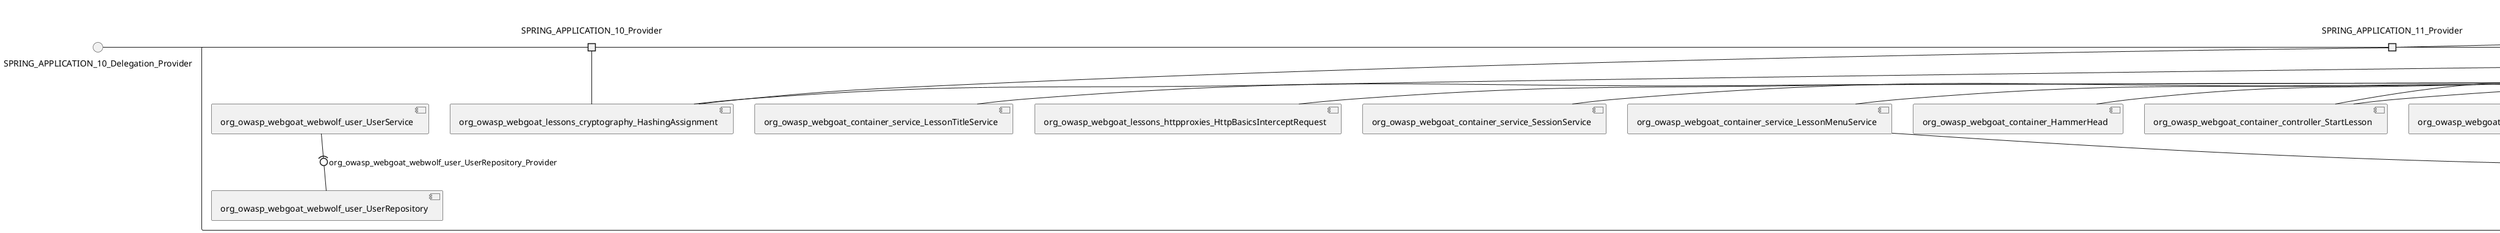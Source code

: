@startuml
skinparam fixCircleLabelOverlapping true
skinparam componentStyle uml2
() SPRING_APPLICATION_10_Delegation_Provider
() SPRING_APPLICATION_11_Delegation_Provider
() SPRING_APPLICATION_12_Delegation_Provider
() SPRING_APPLICATION_13_Delegation_Provider
() SPRING_APPLICATION_14_Delegation_Provider
() SPRING_APPLICATION_15_Delegation_Provider
() SPRING_APPLICATION_16_Delegation_Provider
() SPRING_APPLICATION_2_Delegation_Provider
() SPRING_APPLICATION_3_Delegation_Provider
() SPRING_APPLICATION_4_Delegation_Provider
() SPRING_APPLICATION_5_Delegation_Provider
() SPRING_APPLICATION_6_Delegation_Provider
() SPRING_APPLICATION_7_Delegation_Provider
() SPRING_APPLICATION_8_Delegation_Provider
() SPRING_APPLICATION_9_Delegation_Provider
() SPRING_APPLICATION_BypassRestrictions_FieldRestrictions_POST_Delegation_Provider
() SPRING_APPLICATION_BypassRestrictions_frontendValidation_POST_Delegation_Provider
() SPRING_APPLICATION_ChromeDevTools_dummy_POST_Delegation_Provider
() SPRING_APPLICATION_ChromeDevTools_network_POST_Delegation_Provider
() SPRING_APPLICATION_CrossSiteScriptingStored_stored_xss_POST_Delegation_Provider
() SPRING_APPLICATION_CrossSiteScriptingStored_stored_xss_follow_up_POST_Delegation_Provider
() SPRING_APPLICATION_CrossSiteScripting_attack1_POST_Delegation_Provider
() SPRING_APPLICATION_CrossSiteScripting_attack3_POST_Delegation_Provider
() SPRING_APPLICATION_CrossSiteScripting_attack4_POST_Delegation_Provider
() SPRING_APPLICATION_CrossSiteScripting_attack5a_GET_Delegation_Provider
() SPRING_APPLICATION_CrossSiteScripting_attack6a_POST_Delegation_Provider
() SPRING_APPLICATION_CrossSiteScripting_dom_follow_up_POST_Delegation_Provider
() SPRING_APPLICATION_CrossSiteScripting_phone_home_xss_POST_Delegation_Provider
() SPRING_APPLICATION_CrossSiteScripting_quiz_GET_POST_Delegation_Provider
() SPRING_APPLICATION_Delegation_Provider
() SPRING_APPLICATION_GET_10_Delegation_Provider
() SPRING_APPLICATION_GET_11_Delegation_Provider
() SPRING_APPLICATION_GET_2_Delegation_Provider
() SPRING_APPLICATION_GET_3_Delegation_Provider
() SPRING_APPLICATION_GET_4_Delegation_Provider
() SPRING_APPLICATION_GET_5_Delegation_Provider
() SPRING_APPLICATION_GET_6_Delegation_Provider
() SPRING_APPLICATION_GET_7_Delegation_Provider
() SPRING_APPLICATION_GET_8_Delegation_Provider
() SPRING_APPLICATION_GET_9_Delegation_Provider
() SPRING_APPLICATION_GET_Delegation_Provider
() SPRING_APPLICATION_HtmlTampering_task_POST_Delegation_Provider
() SPRING_APPLICATION_HttpBasics_attack1_POST_Delegation_Provider
() SPRING_APPLICATION_HttpBasics_attack2_POST_Delegation_Provider
() SPRING_APPLICATION_IDOR_diff_attributes_POST_Delegation_Provider
() SPRING_APPLICATION_IDOR_login_POST_Delegation_Provider
() SPRING_APPLICATION_IDOR_profile_alt_path_POST_Delegation_Provider
() SPRING_APPLICATION_InsecureDeserialization_task_POST_Delegation_Provider
() SPRING_APPLICATION_InsecureLogin_Delegation_Provider
() SPRING_APPLICATION_JWT_decode_POST_Delegation_Provider
() SPRING_APPLICATION_JWT_jku_Delegation_Provider
() SPRING_APPLICATION_JWT_kid_Delegation_Provider
() SPRING_APPLICATION_JWT_quiz_GET_POST_Delegation_Provider
() SPRING_APPLICATION_JWT_refresh_Delegation_Provider
() SPRING_APPLICATION_JWT_secret_POST_Delegation_Provider
() SPRING_APPLICATION_JWT_votings_Delegation_Provider
() SPRING_APPLICATION_LogSpoofing_log_bleeding_POST_Delegation_Provider
() SPRING_APPLICATION_LogSpoofing_log_spoofing_POST_Delegation_Provider
() SPRING_APPLICATION_POST_10_Delegation_Provider
() SPRING_APPLICATION_POST_11_Delegation_Provider
() SPRING_APPLICATION_POST_12_Delegation_Provider
() SPRING_APPLICATION_POST_13_Delegation_Provider
() SPRING_APPLICATION_POST_14_Delegation_Provider
() SPRING_APPLICATION_POST_15_Delegation_Provider
() SPRING_APPLICATION_POST_16_Delegation_Provider
() SPRING_APPLICATION_POST_17_Delegation_Provider
() SPRING_APPLICATION_POST_18_Delegation_Provider
() SPRING_APPLICATION_POST_2_Delegation_Provider
() SPRING_APPLICATION_POST_3_Delegation_Provider
() SPRING_APPLICATION_POST_4_Delegation_Provider
() SPRING_APPLICATION_POST_5_Delegation_Provider
() SPRING_APPLICATION_POST_6_Delegation_Provider
() SPRING_APPLICATION_POST_7_Delegation_Provider
() SPRING_APPLICATION_POST_8_Delegation_Provider
() SPRING_APPLICATION_POST_9_Delegation_Provider
() SPRING_APPLICATION_POST_Delegation_Provider
() SPRING_APPLICATION_PUT_Delegation_Provider
() SPRING_APPLICATION_PasswordReset_ForgotPassword_create_password_reset_link_POST_Delegation_Provider
() SPRING_APPLICATION_PasswordReset_SecurityQuestions_POST_Delegation_Provider
() SPRING_APPLICATION_PasswordReset_reset_Delegation_Provider
() SPRING_APPLICATION_PasswordReset_simple_mail_reset_POST_Delegation_Provider
() SPRING_APPLICATION_PathTraversal_profile_picture_GET_Delegation_Provider
() SPRING_APPLICATION_PathTraversal_profile_picture_fix_GET_Delegation_Provider
() SPRING_APPLICATION_PathTraversal_profile_upload_POST_Delegation_Provider
() SPRING_APPLICATION_PathTraversal_profile_upload_fix_POST_Delegation_Provider
() SPRING_APPLICATION_PathTraversal_profile_upload_remove_user_input_POST_Delegation_Provider
() SPRING_APPLICATION_PathTraversal_random_POST_Delegation_Provider
() SPRING_APPLICATION_PathTraversal_random_picture_GET_Delegation_Provider
() SPRING_APPLICATION_PathTraversal_zip_slip_Delegation_Provider
() SPRING_APPLICATION_SSRF_task1_POST_Delegation_Provider
() SPRING_APPLICATION_SSRF_task2_POST_Delegation_Provider
() SPRING_APPLICATION_SecurePasswords_assignment_POST_Delegation_Provider
() SPRING_APPLICATION_SqlInjectionAdvanced_attack6a_POST_Delegation_Provider
() SPRING_APPLICATION_SqlInjectionAdvanced_attack6b_POST_Delegation_Provider
() SPRING_APPLICATION_SqlInjectionAdvanced_challenge_Login_POST_Delegation_Provider
() SPRING_APPLICATION_SqlInjectionAdvanced_challenge_PUT_Delegation_Provider
() SPRING_APPLICATION_SqlInjectionAdvanced_quiz_GET_POST_Delegation_Provider
() SPRING_APPLICATION_SqlInjectionMitigations_attack10a_POST_Delegation_Provider
() SPRING_APPLICATION_SqlInjectionMitigations_attack10b_POST_Delegation_Provider
() SPRING_APPLICATION_SqlInjectionMitigations_attack12a_POST_Delegation_Provider
() SPRING_APPLICATION_SqlInjectionMitigations_servers_GET_Delegation_Provider
() SPRING_APPLICATION_SqlInjection_assignment5a_POST_Delegation_Provider
() SPRING_APPLICATION_SqlInjection_assignment5b_POST_Delegation_Provider
() SPRING_APPLICATION_SqlInjection_attack10_POST_Delegation_Provider
() SPRING_APPLICATION_SqlInjection_attack2_POST_Delegation_Provider
() SPRING_APPLICATION_SqlInjection_attack3_POST_Delegation_Provider
() SPRING_APPLICATION_SqlInjection_attack4_POST_Delegation_Provider
() SPRING_APPLICATION_SqlInjection_attack5_POST_Delegation_Provider
() SPRING_APPLICATION_SqlInjection_attack8_POST_Delegation_Provider
() SPRING_APPLICATION_SqlInjection_attack9_POST_Delegation_Provider
() SPRING_APPLICATION_SqlOnlyInputValidationOnKeywords_attack_POST_Delegation_Provider
() SPRING_APPLICATION_SqlOnlyInputValidation_attack_POST_Delegation_Provider
() SPRING_APPLICATION_VulnerableComponents_attack1_POST_Delegation_Provider
() SPRING_APPLICATION_WebWolf_GET_Delegation_Provider
() SPRING_APPLICATION_WebWolf_landing_Delegation_Provider
() SPRING_APPLICATION_WebWolf_mail_Delegation_Provider
() SPRING_APPLICATION_challenge_1_POST_Delegation_Provider
() SPRING_APPLICATION_challenge_5_POST_Delegation_Provider
() SPRING_APPLICATION_challenge_7_Delegation_Provider
() SPRING_APPLICATION_challenge_8_Delegation_Provider
() SPRING_APPLICATION_challenge_logo_Delegation_Provider
() SPRING_APPLICATION_cia_quiz_GET_POST_Delegation_Provider
() SPRING_APPLICATION_clientSideFiltering_attack1_POST_Delegation_Provider
() SPRING_APPLICATION_clientSideFiltering_challenge_store_coupons_GET_Delegation_Provider
() SPRING_APPLICATION_clientSideFiltering_getItForFree_POST_Delegation_Provider
() SPRING_APPLICATION_clientSideFiltering_salaries_GET_Delegation_Provider
() SPRING_APPLICATION_crypto_encoding_basic_auth_POST_Delegation_Provider
() SPRING_APPLICATION_crypto_encoding_xor_POST_Delegation_Provider
() SPRING_APPLICATION_crypto_hashing_POST_Delegation_Provider
() SPRING_APPLICATION_crypto_secure_defaults_POST_Delegation_Provider
() SPRING_APPLICATION_crypto_signing_verify_POST_Delegation_Provider
() SPRING_APPLICATION_csrf_feedback_message_POST_Delegation_Provider
() SPRING_APPLICATION_csrf_review_POST_Delegation_Provider
() SPRING_APPLICATION_files_GET_Delegation_Provider
() SPRING_APPLICATION_fileupload_POST_Delegation_Provider
() SPRING_APPLICATION_jwt_Delegation_Provider
() SPRING_APPLICATION_landing_Delegation_Provider
() SPRING_APPLICATION_lesson_template_Delegation_Provider
() SPRING_APPLICATION_login_oauth_mvc_GET_Delegation_Provider
() SPRING_APPLICATION_mail_DELETE_GET_POST_Delegation_Provider
() SPRING_APPLICATION_register_mvc_POST_Delegation_Provider
() SPRING_APPLICATION_registration_GET_Delegation_Provider
() SPRING_APPLICATION_requests_GET_Delegation_Provider
() SPRING_APPLICATION_scoreboard_data_GET_Delegation_Provider
() SPRING_APPLICATION_server_directory_GET_Delegation_Provider
() SPRING_APPLICATION_service_debug_labels_mvc_Delegation_Provider
() SPRING_APPLICATION_service_lessonoverview_mvc_Delegation_Provider
() SPRING_APPLICATION_xxe_comments_GET_Delegation_Provider
rectangle System {
[org_owasp_webgoat_container_HammerHead] [[webgoat-webgoat.repository#_wEoYchGXEe-8WOLPsWEncA]]
[org_owasp_webgoat_container_WebWolfRedirect] [[webgoat-webgoat.repository#_wEoYchGXEe-8WOLPsWEncA]]
[org_owasp_webgoat_container_controller_StartLesson] [[webgoat-webgoat.repository#_wEoYchGXEe-8WOLPsWEncA]]
[org_owasp_webgoat_container_controller_Welcome] [[webgoat-webgoat.repository#_wEoYchGXEe-8WOLPsWEncA]]
[org_owasp_webgoat_container_i18n_PluginMessages_Provider] [[webgoat-webgoat.repository#_wEoYchGXEe-8WOLPsWEncA]]
[org_owasp_webgoat_container_service_EnvironmentService] [[webgoat-webgoat.repository#_wEoYchGXEe-8WOLPsWEncA]]
[org_owasp_webgoat_container_service_HintService] [[webgoat-webgoat.repository#_wEoYchGXEe-8WOLPsWEncA]]
[org_owasp_webgoat_container_service_LabelDebugService] [[webgoat-webgoat.repository#_wEoYchGXEe-8WOLPsWEncA]]
[org_owasp_webgoat_container_service_LabelService] [[webgoat-webgoat.repository#_wEoYchGXEe-8WOLPsWEncA]]
[org_owasp_webgoat_container_service_LessonInfoService] [[webgoat-webgoat.repository#_wEoYchGXEe-8WOLPsWEncA]]
[org_owasp_webgoat_container_service_LessonMenuService] [[webgoat-webgoat.repository#_wEoYchGXEe-8WOLPsWEncA]]
[org_owasp_webgoat_container_service_LessonProgressService] [[webgoat-webgoat.repository#_wEoYchGXEe-8WOLPsWEncA]]
[org_owasp_webgoat_container_service_LessonTitleService] [[webgoat-webgoat.repository#_wEoYchGXEe-8WOLPsWEncA]]
[org_owasp_webgoat_container_service_ReportCardService] [[webgoat-webgoat.repository#_wEoYchGXEe-8WOLPsWEncA]]
[org_owasp_webgoat_container_service_RestartLessonService] [[webgoat-webgoat.repository#_wEoYchGXEe-8WOLPsWEncA]]
[org_owasp_webgoat_container_service_SessionService] [[webgoat-webgoat.repository#_wEoYchGXEe-8WOLPsWEncA]]
[org_owasp_webgoat_container_session_UserSessionData_Provider] [[webgoat-webgoat.repository#_wEoYchGXEe-8WOLPsWEncA]]
[org_owasp_webgoat_container_session_WebSession_Provider] [[webgoat-webgoat.repository#_wEoYchGXEe-8WOLPsWEncA]]
[org_owasp_webgoat_container_users_RegistrationController] [[webgoat-webgoat.repository#_wEoYchGXEe-8WOLPsWEncA]]
[org_owasp_webgoat_container_users_Scoreboard] [[webgoat-webgoat.repository#_wEoYchGXEe-8WOLPsWEncA]]
[org_owasp_webgoat_container_users_UserRepository] [[webgoat-webgoat.repository#_wEoYchGXEe-8WOLPsWEncA]]
[org_owasp_webgoat_container_users_UserService] [[webgoat-webgoat.repository#_wEoYchGXEe-8WOLPsWEncA]]
[org_owasp_webgoat_container_users_UserTrackerRepository] [[webgoat-webgoat.repository#_wEoYchGXEe-8WOLPsWEncA]]
[org_owasp_webgoat_lessons_authbypass_VerifyAccount] [[webgoat-webgoat.repository#_wEoYchGXEe-8WOLPsWEncA]]
[org_owasp_webgoat_lessons_bypassrestrictions_BypassRestrictionsFieldRestrictions] [[webgoat-webgoat.repository#_wEoYchGXEe-8WOLPsWEncA]]
[org_owasp_webgoat_lessons_bypassrestrictions_BypassRestrictionsFrontendValidation] [[webgoat-webgoat.repository#_wEoYchGXEe-8WOLPsWEncA]]
[org_owasp_webgoat_lessons_challenges_FlagController] [[webgoat-webgoat.repository#_wEoYchGXEe-8WOLPsWEncA]]
[org_owasp_webgoat_lessons_challenges_challenge1_Assignment1] [[webgoat-webgoat.repository#_wEoYchGXEe-8WOLPsWEncA]]
[org_owasp_webgoat_lessons_challenges_challenge1_ImageServlet] [[webgoat-webgoat.repository#_wEoYchGXEe-8WOLPsWEncA]]
[org_owasp_webgoat_lessons_challenges_challenge5_Assignment5] [[webgoat-webgoat.repository#_wEoYchGXEe-8WOLPsWEncA]]
[org_owasp_webgoat_lessons_challenges_challenge7_Assignment7] [[webgoat-webgoat.repository#_wEoYchGXEe-8WOLPsWEncA]]
[org_owasp_webgoat_lessons_challenges_challenge8_Assignment8] [[webgoat-webgoat.repository#_wEoYchGXEe-8WOLPsWEncA]]
[org_owasp_webgoat_lessons_chromedevtools_NetworkDummy] [[webgoat-webgoat.repository#_wEoYchGXEe-8WOLPsWEncA]]
[org_owasp_webgoat_lessons_chromedevtools_NetworkLesson] [[webgoat-webgoat.repository#_wEoYchGXEe-8WOLPsWEncA]]
[org_owasp_webgoat_lessons_cia_CIAQuiz] [[webgoat-webgoat.repository#_wEoYchGXEe-8WOLPsWEncA]]
[org_owasp_webgoat_lessons_clientsidefiltering_ClientSideFilteringAssignment] [[webgoat-webgoat.repository#_wEoYchGXEe-8WOLPsWEncA]]
[org_owasp_webgoat_lessons_clientsidefiltering_ClientSideFilteringFreeAssignment] [[webgoat-webgoat.repository#_wEoYchGXEe-8WOLPsWEncA]]
[org_owasp_webgoat_lessons_clientsidefiltering_Salaries] [[webgoat-webgoat.repository#_wEoYchGXEe-8WOLPsWEncA]]
[org_owasp_webgoat_lessons_clientsidefiltering_ShopEndpoint] [[webgoat-webgoat.repository#_wEoYchGXEe-8WOLPsWEncA]]
[org_owasp_webgoat_lessons_cryptography_EncodingAssignment] [[webgoat-webgoat.repository#_wEoYchGXEe-8WOLPsWEncA]]
[org_owasp_webgoat_lessons_cryptography_HashingAssignment] [[webgoat-webgoat.repository#_wEoYchGXEe-8WOLPsWEncA]]
[org_owasp_webgoat_lessons_cryptography_SecureDefaultsAssignment] [[webgoat-webgoat.repository#_wEoYchGXEe-8WOLPsWEncA]]
[org_owasp_webgoat_lessons_cryptography_SigningAssignment] [[webgoat-webgoat.repository#_wEoYchGXEe-8WOLPsWEncA]]
[org_owasp_webgoat_lessons_cryptography_XOREncodingAssignment] [[webgoat-webgoat.repository#_wEoYchGXEe-8WOLPsWEncA]]
[org_owasp_webgoat_lessons_csrf_CSRFConfirmFlag1] [[webgoat-webgoat.repository#_wEoYchGXEe-8WOLPsWEncA]]
[org_owasp_webgoat_lessons_csrf_CSRFFeedback] [[webgoat-webgoat.repository#_wEoYchGXEe-8WOLPsWEncA]]
[org_owasp_webgoat_lessons_csrf_CSRFGetFlag] [[webgoat-webgoat.repository#_wEoYchGXEe-8WOLPsWEncA]]
[org_owasp_webgoat_lessons_csrf_CSRFLogin] [[webgoat-webgoat.repository#_wEoYchGXEe-8WOLPsWEncA]]
[org_owasp_webgoat_lessons_csrf_ForgedReviews] [[webgoat-webgoat.repository#_wEoYchGXEe-8WOLPsWEncA]]
[org_owasp_webgoat_lessons_csrf_ObjectMapper_Provider] [[webgoat-webgoat.repository#_wEoYchGXEe-8WOLPsWEncA]]
[org_owasp_webgoat_lessons_deserialization_InsecureDeserializationTask] [[webgoat-webgoat.repository#_wEoYchGXEe-8WOLPsWEncA]]
[org_owasp_webgoat_lessons_hijacksession_HijackSessionAssignment] [[webgoat-webgoat.repository#_wEoYchGXEe-8WOLPsWEncA]]
[org_owasp_webgoat_lessons_hijacksession_cas_HijackSessionAuthenticationProvider] [[webgoat-webgoat.repository#_wEoYchGXEe-8WOLPsWEncA]]
[org_owasp_webgoat_lessons_htmltampering_HtmlTamperingTask] [[webgoat-webgoat.repository#_wEoYchGXEe-8WOLPsWEncA]]
[org_owasp_webgoat_lessons_httpbasics_HttpBasicsLesson] [[webgoat-webgoat.repository#_wEoYchGXEe-8WOLPsWEncA]]
[org_owasp_webgoat_lessons_httpbasics_HttpBasicsQuiz] [[webgoat-webgoat.repository#_wEoYchGXEe-8WOLPsWEncA]]
[org_owasp_webgoat_lessons_httpproxies_HttpBasicsInterceptRequest] [[webgoat-webgoat.repository#_wEoYchGXEe-8WOLPsWEncA]]
[org_owasp_webgoat_lessons_idor_IDORDiffAttributes] [[webgoat-webgoat.repository#_wEoYchGXEe-8WOLPsWEncA]]
[org_owasp_webgoat_lessons_idor_IDOREditOtherProfile] [[webgoat-webgoat.repository#_wEoYchGXEe-8WOLPsWEncA]]
[org_owasp_webgoat_lessons_idor_IDORLogin] [[webgoat-webgoat.repository#_wEoYchGXEe-8WOLPsWEncA]]
[org_owasp_webgoat_lessons_idor_IDORViewOtherProfile] [[webgoat-webgoat.repository#_wEoYchGXEe-8WOLPsWEncA]]
[org_owasp_webgoat_lessons_idor_IDORViewOwnProfile] [[webgoat-webgoat.repository#_wEoYchGXEe-8WOLPsWEncA]]
[org_owasp_webgoat_lessons_idor_IDORViewOwnProfileAltUrl] [[webgoat-webgoat.repository#_wEoYchGXEe-8WOLPsWEncA]]
[org_owasp_webgoat_lessons_insecurelogin_InsecureLoginTask] [[webgoat-webgoat.repository#_wEoYchGXEe-8WOLPsWEncA]]
[org_owasp_webgoat_lessons_jwt_JWTDecodeEndpoint] [[webgoat-webgoat.repository#_wEoYchGXEe-8WOLPsWEncA]]
[org_owasp_webgoat_lessons_jwt_JWTQuiz] [[webgoat-webgoat.repository#_wEoYchGXEe-8WOLPsWEncA]]
[org_owasp_webgoat_lessons_jwt_JWTRefreshEndpoint] [[webgoat-webgoat.repository#_wEoYchGXEe-8WOLPsWEncA]]
[org_owasp_webgoat_lessons_jwt_JWTSecretKeyEndpoint] [[webgoat-webgoat.repository#_wEoYchGXEe-8WOLPsWEncA]]
[org_owasp_webgoat_lessons_jwt_JWTVotesEndpoint] [[webgoat-webgoat.repository#_wEoYchGXEe-8WOLPsWEncA]]
[org_owasp_webgoat_lessons_jwt_claimmisuse_JWTHeaderJKUEndpoint] [[webgoat-webgoat.repository#_wEoYchGXEe-8WOLPsWEncA]]
[org_owasp_webgoat_lessons_jwt_claimmisuse_JWTHeaderKIDEndpoint] [[webgoat-webgoat.repository#_wEoYchGXEe-8WOLPsWEncA]]
[org_owasp_webgoat_lessons_lessontemplate_SampleAttack] [[webgoat-webgoat.repository#_wEoYchGXEe-8WOLPsWEncA]]
[org_owasp_webgoat_lessons_logging_LogBleedingTask] [[webgoat-webgoat.repository#_wEoYchGXEe-8WOLPsWEncA]]
[org_owasp_webgoat_lessons_logging_LogSpoofingTask] [[webgoat-webgoat.repository#_wEoYchGXEe-8WOLPsWEncA]]
[org_owasp_webgoat_lessons_missingac_MissingFunctionACHiddenMenus] [[webgoat-webgoat.repository#_wEoYchGXEe-8WOLPsWEncA]]
[org_owasp_webgoat_lessons_missingac_MissingFunctionACUsers] [[webgoat-webgoat.repository#_wEoYchGXEe-8WOLPsWEncA]]
[org_owasp_webgoat_lessons_missingac_MissingFunctionACYourHash] [[webgoat-webgoat.repository#_wEoYchGXEe-8WOLPsWEncA]]
[org_owasp_webgoat_lessons_missingac_MissingFunctionACYourHashAdmin] [[webgoat-webgoat.repository#_wEoYchGXEe-8WOLPsWEncA]]
[org_owasp_webgoat_lessons_passwordreset_QuestionsAssignment] [[webgoat-webgoat.repository#_wEoYchGXEe-8WOLPsWEncA]]
[org_owasp_webgoat_lessons_passwordreset_ResetLinkAssignment] [[webgoat-webgoat.repository#_wEoYchGXEe-8WOLPsWEncA]]
[org_owasp_webgoat_lessons_passwordreset_ResetLinkAssignmentForgotPassword] [[webgoat-webgoat.repository#_wEoYchGXEe-8WOLPsWEncA]]
[org_owasp_webgoat_lessons_passwordreset_SecurityQuestionAssignment] [[webgoat-webgoat.repository#_wEoYchGXEe-8WOLPsWEncA]]
[org_owasp_webgoat_lessons_passwordreset_SimpleMailAssignment] [[webgoat-webgoat.repository#_wEoYchGXEe-8WOLPsWEncA]]
[org_owasp_webgoat_lessons_passwordreset_TriedQuestions] [[webgoat-webgoat.repository#_wEoYchGXEe-8WOLPsWEncA]]
[org_owasp_webgoat_lessons_pathtraversal_ProfileUpload] [[webgoat-webgoat.repository#_wEoYchGXEe-8WOLPsWEncA]]
[org_owasp_webgoat_lessons_pathtraversal_ProfileUploadFix] [[webgoat-webgoat.repository#_wEoYchGXEe-8WOLPsWEncA]]
[org_owasp_webgoat_lessons_pathtraversal_ProfileUploadRemoveUserInput] [[webgoat-webgoat.repository#_wEoYchGXEe-8WOLPsWEncA]]
[org_owasp_webgoat_lessons_pathtraversal_ProfileUploadRetrieval] [[webgoat-webgoat.repository#_wEoYchGXEe-8WOLPsWEncA]]
[org_owasp_webgoat_lessons_pathtraversal_ProfileZipSlip] [[webgoat-webgoat.repository#_wEoYchGXEe-8WOLPsWEncA]]
[org_owasp_webgoat_lessons_securepasswords_SecurePasswordsAssignment] [[webgoat-webgoat.repository#_wEoYchGXEe-8WOLPsWEncA]]
[org_owasp_webgoat_lessons_spoofcookie_SpoofCookieAssignment] [[webgoat-webgoat.repository#_wEoYchGXEe-8WOLPsWEncA]]
[org_owasp_webgoat_lessons_sqlinjection_advanced_SqlInjectionChallenge] [[webgoat-webgoat.repository#_wEoYchGXEe-8WOLPsWEncA]]
[org_owasp_webgoat_lessons_sqlinjection_advanced_SqlInjectionChallengeLogin] [[webgoat-webgoat.repository#_wEoYchGXEe-8WOLPsWEncA]]
[org_owasp_webgoat_lessons_sqlinjection_advanced_SqlInjectionLesson6a] [[webgoat-webgoat.repository#_wEoYchGXEe-8WOLPsWEncA]]
[org_owasp_webgoat_lessons_sqlinjection_advanced_SqlInjectionLesson6b] [[webgoat-webgoat.repository#_wEoYchGXEe-8WOLPsWEncA]]
[org_owasp_webgoat_lessons_sqlinjection_advanced_SqlInjectionQuiz] [[webgoat-webgoat.repository#_wEoYchGXEe-8WOLPsWEncA]]
[org_owasp_webgoat_lessons_sqlinjection_introduction_SqlInjectionLesson10] [[webgoat-webgoat.repository#_wEoYchGXEe-8WOLPsWEncA]]
[org_owasp_webgoat_lessons_sqlinjection_introduction_SqlInjectionLesson2] [[webgoat-webgoat.repository#_wEoYchGXEe-8WOLPsWEncA]]
[org_owasp_webgoat_lessons_sqlinjection_introduction_SqlInjectionLesson3] [[webgoat-webgoat.repository#_wEoYchGXEe-8WOLPsWEncA]]
[org_owasp_webgoat_lessons_sqlinjection_introduction_SqlInjectionLesson4] [[webgoat-webgoat.repository#_wEoYchGXEe-8WOLPsWEncA]]
[org_owasp_webgoat_lessons_sqlinjection_introduction_SqlInjectionLesson5] [[webgoat-webgoat.repository#_wEoYchGXEe-8WOLPsWEncA]]
[org_owasp_webgoat_lessons_sqlinjection_introduction_SqlInjectionLesson5a] [[webgoat-webgoat.repository#_wEoYchGXEe-8WOLPsWEncA]]
[org_owasp_webgoat_lessons_sqlinjection_introduction_SqlInjectionLesson5b] [[webgoat-webgoat.repository#_wEoYchGXEe-8WOLPsWEncA]]
[org_owasp_webgoat_lessons_sqlinjection_introduction_SqlInjectionLesson8] [[webgoat-webgoat.repository#_wEoYchGXEe-8WOLPsWEncA]]
[org_owasp_webgoat_lessons_sqlinjection_introduction_SqlInjectionLesson9] [[webgoat-webgoat.repository#_wEoYchGXEe-8WOLPsWEncA]]
[org_owasp_webgoat_lessons_sqlinjection_mitigation_Servers] [[webgoat-webgoat.repository#_wEoYchGXEe-8WOLPsWEncA]]
[org_owasp_webgoat_lessons_sqlinjection_mitigation_SqlInjectionLesson10a] [[webgoat-webgoat.repository#_wEoYchGXEe-8WOLPsWEncA]]
[org_owasp_webgoat_lessons_sqlinjection_mitigation_SqlInjectionLesson10b] [[webgoat-webgoat.repository#_wEoYchGXEe-8WOLPsWEncA]]
[org_owasp_webgoat_lessons_sqlinjection_mitigation_SqlInjectionLesson13] [[webgoat-webgoat.repository#_wEoYchGXEe-8WOLPsWEncA]]
[org_owasp_webgoat_lessons_sqlinjection_mitigation_SqlOnlyInputValidation] [[webgoat-webgoat.repository#_wEoYchGXEe-8WOLPsWEncA]]
[org_owasp_webgoat_lessons_sqlinjection_mitigation_SqlOnlyInputValidationOnKeywords] [[webgoat-webgoat.repository#_wEoYchGXEe-8WOLPsWEncA]]
[org_owasp_webgoat_lessons_ssrf_SSRFTask1] [[webgoat-webgoat.repository#_wEoYchGXEe-8WOLPsWEncA]]
[org_owasp_webgoat_lessons_ssrf_SSRFTask2] [[webgoat-webgoat.repository#_wEoYchGXEe-8WOLPsWEncA]]
[org_owasp_webgoat_lessons_vulnerablecomponents_VulnerableComponentsLesson] [[webgoat-webgoat.repository#_wEoYchGXEe-8WOLPsWEncA]]
[org_owasp_webgoat_lessons_webwolfintroduction_LandingAssignment] [[webgoat-webgoat.repository#_wEoYchGXEe-8WOLPsWEncA]]
[org_owasp_webgoat_lessons_webwolfintroduction_MailAssignment] [[webgoat-webgoat.repository#_wEoYchGXEe-8WOLPsWEncA]]
[org_owasp_webgoat_lessons_xss_CrossSiteScriptingLesson1] [[webgoat-webgoat.repository#_wEoYchGXEe-8WOLPsWEncA]]
[org_owasp_webgoat_lessons_xss_CrossSiteScriptingLesson3] [[webgoat-webgoat.repository#_wEoYchGXEe-8WOLPsWEncA]]
[org_owasp_webgoat_lessons_xss_CrossSiteScriptingLesson4] [[webgoat-webgoat.repository#_wEoYchGXEe-8WOLPsWEncA]]
[org_owasp_webgoat_lessons_xss_CrossSiteScriptingLesson5a] [[webgoat-webgoat.repository#_wEoYchGXEe-8WOLPsWEncA]]
[org_owasp_webgoat_lessons_xss_CrossSiteScriptingLesson6a] [[webgoat-webgoat.repository#_wEoYchGXEe-8WOLPsWEncA]]
[org_owasp_webgoat_lessons_xss_CrossSiteScriptingQuiz] [[webgoat-webgoat.repository#_wEoYchGXEe-8WOLPsWEncA]]
[org_owasp_webgoat_lessons_xss_DOMCrossSiteScripting] [[webgoat-webgoat.repository#_wEoYchGXEe-8WOLPsWEncA]]
[org_owasp_webgoat_lessons_xss_DOMCrossSiteScriptingVerifier] [[webgoat-webgoat.repository#_wEoYchGXEe-8WOLPsWEncA]]
[org_owasp_webgoat_lessons_xss_stored_StoredCrossSiteScriptingVerifier] [[webgoat-webgoat.repository#_wEoYchGXEe-8WOLPsWEncA]]
[org_owasp_webgoat_lessons_xss_stored_StoredXssComments] [[webgoat-webgoat.repository#_wEoYchGXEe-8WOLPsWEncA]]
[org_owasp_webgoat_lessons_xxe_BlindSendFileAssignment] [[webgoat-webgoat.repository#_wEoYchGXEe-8WOLPsWEncA]]
[org_owasp_webgoat_lessons_xxe_CommentsCache] [[webgoat-webgoat.repository#_wEoYchGXEe-8WOLPsWEncA]]
[org_owasp_webgoat_lessons_xxe_CommentsEndpoint] [[webgoat-webgoat.repository#_wEoYchGXEe-8WOLPsWEncA]]
[org_owasp_webgoat_lessons_xxe_ContentTypeAssignment] [[webgoat-webgoat.repository#_wEoYchGXEe-8WOLPsWEncA]]
[org_owasp_webgoat_lessons_xxe_SimpleXXE] [[webgoat-webgoat.repository#_wEoYchGXEe-8WOLPsWEncA]]
[org_owasp_webgoat_webwolf_FileServer] [[webgoat-webgoat.repository#_wEoYchGXEe-8WOLPsWEncA]]
[org_owasp_webgoat_webwolf_jwt_JWTController] [[webgoat-webgoat.repository#_wEoYchGXEe-8WOLPsWEncA]]
[org_owasp_webgoat_webwolf_mailbox_MailboxController] [[webgoat-webgoat.repository#_wEoYchGXEe-8WOLPsWEncA]]
[org_owasp_webgoat_webwolf_mailbox_MailboxRepository] [[webgoat-webgoat.repository#_wEoYchGXEe-8WOLPsWEncA]]
[org_owasp_webgoat_webwolf_requests_LandingPage] [[webgoat-webgoat.repository#_wEoYchGXEe-8WOLPsWEncA]]
[org_owasp_webgoat_webwolf_requests_Requests] [[webgoat-webgoat.repository#_wEoYchGXEe-8WOLPsWEncA]]
[org_owasp_webgoat_webwolf_user_UserRepository] [[webgoat-webgoat.repository#_wEoYchGXEe-8WOLPsWEncA]]
[org_owasp_webgoat_webwolf_user_UserService] [[webgoat-webgoat.repository#_wEoYchGXEe-8WOLPsWEncA]]
port SPRING_APPLICATION_10_Provider
SPRING_APPLICATION_10_Delegation_Provider - SPRING_APPLICATION_10_Provider
SPRING_APPLICATION_10_Provider - [org_owasp_webgoat_lessons_cryptography_HashingAssignment]
port SPRING_APPLICATION_11_Provider
SPRING_APPLICATION_11_Delegation_Provider - SPRING_APPLICATION_11_Provider
SPRING_APPLICATION_11_Provider - [org_owasp_webgoat_lessons_cryptography_HashingAssignment]
port SPRING_APPLICATION_12_Provider
SPRING_APPLICATION_12_Delegation_Provider - SPRING_APPLICATION_12_Provider
SPRING_APPLICATION_12_Provider - [org_owasp_webgoat_container_service_LessonTitleService]
port SPRING_APPLICATION_13_Provider
SPRING_APPLICATION_13_Delegation_Provider - SPRING_APPLICATION_13_Provider
SPRING_APPLICATION_13_Provider - [org_owasp_webgoat_container_controller_StartLesson]
port SPRING_APPLICATION_14_Provider
SPRING_APPLICATION_14_Delegation_Provider - SPRING_APPLICATION_14_Provider
SPRING_APPLICATION_14_Provider - [org_owasp_webgoat_lessons_httpproxies_HttpBasicsInterceptRequest]
port SPRING_APPLICATION_15_Provider
SPRING_APPLICATION_15_Delegation_Provider - SPRING_APPLICATION_15_Provider
SPRING_APPLICATION_15_Provider - [org_owasp_webgoat_container_service_SessionService]
port SPRING_APPLICATION_16_Provider
SPRING_APPLICATION_16_Delegation_Provider - SPRING_APPLICATION_16_Provider
SPRING_APPLICATION_16_Provider - [org_owasp_webgoat_container_service_LessonMenuService]
port SPRING_APPLICATION_2_Provider
SPRING_APPLICATION_2_Delegation_Provider - SPRING_APPLICATION_2_Provider
SPRING_APPLICATION_2_Provider - [org_owasp_webgoat_container_HammerHead]
port SPRING_APPLICATION_3_Provider
SPRING_APPLICATION_3_Delegation_Provider - SPRING_APPLICATION_3_Provider
SPRING_APPLICATION_3_Provider - [org_owasp_webgoat_lessons_xxe_SimpleXXE]
port SPRING_APPLICATION_4_Provider
SPRING_APPLICATION_4_Delegation_Provider - SPRING_APPLICATION_4_Provider
SPRING_APPLICATION_4_Provider - [org_owasp_webgoat_container_service_RestartLessonService]
port SPRING_APPLICATION_5_Provider
SPRING_APPLICATION_5_Delegation_Provider - SPRING_APPLICATION_5_Provider
SPRING_APPLICATION_5_Provider - [org_owasp_webgoat_container_service_LessonInfoService]
port SPRING_APPLICATION_6_Provider
SPRING_APPLICATION_6_Delegation_Provider - SPRING_APPLICATION_6_Provider
SPRING_APPLICATION_6_Provider - [org_owasp_webgoat_container_service_LabelDebugService]
port SPRING_APPLICATION_7_Provider
SPRING_APPLICATION_7_Delegation_Provider - SPRING_APPLICATION_7_Provider
SPRING_APPLICATION_7_Provider - [org_owasp_webgoat_webwolf_FileServer]
port SPRING_APPLICATION_8_Provider
SPRING_APPLICATION_8_Delegation_Provider - SPRING_APPLICATION_8_Provider
SPRING_APPLICATION_8_Provider - [org_owasp_webgoat_container_controller_StartLesson]
port SPRING_APPLICATION_9_Provider
SPRING_APPLICATION_9_Delegation_Provider - SPRING_APPLICATION_9_Provider
SPRING_APPLICATION_9_Provider - [org_owasp_webgoat_lessons_cryptography_SigningAssignment]
port SPRING_APPLICATION_BypassRestrictions_FieldRestrictions_POST_Provider
SPRING_APPLICATION_BypassRestrictions_FieldRestrictions_POST_Delegation_Provider - SPRING_APPLICATION_BypassRestrictions_FieldRestrictions_POST_Provider
SPRING_APPLICATION_BypassRestrictions_FieldRestrictions_POST_Provider - [org_owasp_webgoat_lessons_bypassrestrictions_BypassRestrictionsFieldRestrictions]
port SPRING_APPLICATION_BypassRestrictions_frontendValidation_POST_Provider
SPRING_APPLICATION_BypassRestrictions_frontendValidation_POST_Delegation_Provider - SPRING_APPLICATION_BypassRestrictions_frontendValidation_POST_Provider
SPRING_APPLICATION_BypassRestrictions_frontendValidation_POST_Provider - [org_owasp_webgoat_lessons_bypassrestrictions_BypassRestrictionsFrontendValidation]
port SPRING_APPLICATION_ChromeDevTools_dummy_POST_Provider
SPRING_APPLICATION_ChromeDevTools_dummy_POST_Delegation_Provider - SPRING_APPLICATION_ChromeDevTools_dummy_POST_Provider
SPRING_APPLICATION_ChromeDevTools_dummy_POST_Provider - [org_owasp_webgoat_lessons_chromedevtools_NetworkDummy]
port SPRING_APPLICATION_ChromeDevTools_network_POST_Provider
SPRING_APPLICATION_ChromeDevTools_network_POST_Delegation_Provider - SPRING_APPLICATION_ChromeDevTools_network_POST_Provider
SPRING_APPLICATION_ChromeDevTools_network_POST_Provider - [org_owasp_webgoat_lessons_chromedevtools_NetworkLesson]
port SPRING_APPLICATION_CrossSiteScriptingStored_stored_xss_POST_Provider
SPRING_APPLICATION_CrossSiteScriptingStored_stored_xss_POST_Delegation_Provider - SPRING_APPLICATION_CrossSiteScriptingStored_stored_xss_POST_Provider
SPRING_APPLICATION_CrossSiteScriptingStored_stored_xss_POST_Provider - [org_owasp_webgoat_lessons_xss_stored_StoredXssComments]
port SPRING_APPLICATION_CrossSiteScriptingStored_stored_xss_follow_up_POST_Provider
SPRING_APPLICATION_CrossSiteScriptingStored_stored_xss_follow_up_POST_Delegation_Provider - SPRING_APPLICATION_CrossSiteScriptingStored_stored_xss_follow_up_POST_Provider
SPRING_APPLICATION_CrossSiteScriptingStored_stored_xss_follow_up_POST_Provider - [org_owasp_webgoat_lessons_xss_stored_StoredCrossSiteScriptingVerifier]
port SPRING_APPLICATION_CrossSiteScripting_attack1_POST_Provider
SPRING_APPLICATION_CrossSiteScripting_attack1_POST_Delegation_Provider - SPRING_APPLICATION_CrossSiteScripting_attack1_POST_Provider
SPRING_APPLICATION_CrossSiteScripting_attack1_POST_Provider - [org_owasp_webgoat_lessons_xss_CrossSiteScriptingLesson1]
port SPRING_APPLICATION_CrossSiteScripting_attack3_POST_Provider
SPRING_APPLICATION_CrossSiteScripting_attack3_POST_Delegation_Provider - SPRING_APPLICATION_CrossSiteScripting_attack3_POST_Provider
SPRING_APPLICATION_CrossSiteScripting_attack3_POST_Provider - [org_owasp_webgoat_lessons_xss_CrossSiteScriptingLesson3]
port SPRING_APPLICATION_CrossSiteScripting_attack4_POST_Provider
SPRING_APPLICATION_CrossSiteScripting_attack4_POST_Delegation_Provider - SPRING_APPLICATION_CrossSiteScripting_attack4_POST_Provider
SPRING_APPLICATION_CrossSiteScripting_attack4_POST_Provider - [org_owasp_webgoat_lessons_xss_CrossSiteScriptingLesson4]
port SPRING_APPLICATION_CrossSiteScripting_attack5a_GET_Provider
SPRING_APPLICATION_CrossSiteScripting_attack5a_GET_Delegation_Provider - SPRING_APPLICATION_CrossSiteScripting_attack5a_GET_Provider
SPRING_APPLICATION_CrossSiteScripting_attack5a_GET_Provider - [org_owasp_webgoat_lessons_xss_CrossSiteScriptingLesson5a]
port SPRING_APPLICATION_CrossSiteScripting_attack6a_POST_Provider
SPRING_APPLICATION_CrossSiteScripting_attack6a_POST_Delegation_Provider - SPRING_APPLICATION_CrossSiteScripting_attack6a_POST_Provider
SPRING_APPLICATION_CrossSiteScripting_attack6a_POST_Provider - [org_owasp_webgoat_lessons_xss_CrossSiteScriptingLesson6a]
port SPRING_APPLICATION_CrossSiteScripting_dom_follow_up_POST_Provider
SPRING_APPLICATION_CrossSiteScripting_dom_follow_up_POST_Delegation_Provider - SPRING_APPLICATION_CrossSiteScripting_dom_follow_up_POST_Provider
SPRING_APPLICATION_CrossSiteScripting_dom_follow_up_POST_Provider - [org_owasp_webgoat_lessons_xss_DOMCrossSiteScriptingVerifier]
port SPRING_APPLICATION_CrossSiteScripting_phone_home_xss_POST_Provider
SPRING_APPLICATION_CrossSiteScripting_phone_home_xss_POST_Delegation_Provider - SPRING_APPLICATION_CrossSiteScripting_phone_home_xss_POST_Provider
SPRING_APPLICATION_CrossSiteScripting_phone_home_xss_POST_Provider - [org_owasp_webgoat_lessons_xss_DOMCrossSiteScripting]
port SPRING_APPLICATION_CrossSiteScripting_quiz_GET_POST_Provider
SPRING_APPLICATION_CrossSiteScripting_quiz_GET_POST_Delegation_Provider - SPRING_APPLICATION_CrossSiteScripting_quiz_GET_POST_Provider
SPRING_APPLICATION_CrossSiteScripting_quiz_GET_POST_Provider - [org_owasp_webgoat_lessons_xss_CrossSiteScriptingQuiz]
port SPRING_APPLICATION_Provider
SPRING_APPLICATION_Delegation_Provider - SPRING_APPLICATION_Provider
SPRING_APPLICATION_Provider - [org_owasp_webgoat_lessons_jwt_JWTSecretKeyEndpoint]
port SPRING_APPLICATION_GET_10_Provider
SPRING_APPLICATION_GET_10_Delegation_Provider - SPRING_APPLICATION_GET_10_Provider
SPRING_APPLICATION_GET_10_Provider - [org_owasp_webgoat_lessons_spoofcookie_SpoofCookieAssignment]
port SPRING_APPLICATION_GET_11_Provider
SPRING_APPLICATION_GET_11_Delegation_Provider - SPRING_APPLICATION_GET_11_Provider
SPRING_APPLICATION_GET_11_Provider - [org_owasp_webgoat_lessons_xss_stored_StoredXssComments]
port SPRING_APPLICATION_GET_2_Provider
SPRING_APPLICATION_GET_2_Delegation_Provider - SPRING_APPLICATION_GET_2_Provider
SPRING_APPLICATION_GET_2_Provider - [org_owasp_webgoat_container_service_HintService]
port SPRING_APPLICATION_GET_3_Provider
SPRING_APPLICATION_GET_3_Delegation_Provider - SPRING_APPLICATION_GET_3_Provider
SPRING_APPLICATION_GET_3_Provider - [org_owasp_webgoat_lessons_idor_IDORViewOtherProfile]
port SPRING_APPLICATION_GET_4_Provider
SPRING_APPLICATION_GET_4_Delegation_Provider - SPRING_APPLICATION_GET_4_Provider
SPRING_APPLICATION_GET_4_Provider - [org_owasp_webgoat_container_controller_Welcome]
port SPRING_APPLICATION_GET_5_Provider
SPRING_APPLICATION_GET_5_Delegation_Provider - SPRING_APPLICATION_GET_5_Provider
SPRING_APPLICATION_GET_5_Provider - [org_owasp_webgoat_lessons_cryptography_EncodingAssignment]
port SPRING_APPLICATION_GET_6_Provider
SPRING_APPLICATION_GET_6_Delegation_Provider - SPRING_APPLICATION_GET_6_Provider
SPRING_APPLICATION_GET_6_Provider - [org_owasp_webgoat_container_service_ReportCardService]
port SPRING_APPLICATION_GET_7_Provider
SPRING_APPLICATION_GET_7_Delegation_Provider - SPRING_APPLICATION_GET_7_Provider
SPRING_APPLICATION_GET_7_Provider - [org_owasp_webgoat_container_service_LabelService]
port SPRING_APPLICATION_GET_8_Provider
SPRING_APPLICATION_GET_8_Delegation_Provider - SPRING_APPLICATION_GET_8_Provider
SPRING_APPLICATION_GET_8_Provider - [org_owasp_webgoat_lessons_idor_IDORViewOwnProfile]
port SPRING_APPLICATION_GET_9_Provider
SPRING_APPLICATION_GET_9_Delegation_Provider - SPRING_APPLICATION_GET_9_Provider
SPRING_APPLICATION_GET_9_Provider - [org_owasp_webgoat_lessons_missingac_MissingFunctionACUsers]
port SPRING_APPLICATION_GET_Provider
SPRING_APPLICATION_GET_Delegation_Provider - SPRING_APPLICATION_GET_Provider
SPRING_APPLICATION_GET_Provider - [org_owasp_webgoat_lessons_csrf_ForgedReviews]
port SPRING_APPLICATION_HtmlTampering_task_POST_Provider
SPRING_APPLICATION_HtmlTampering_task_POST_Delegation_Provider - SPRING_APPLICATION_HtmlTampering_task_POST_Provider
SPRING_APPLICATION_HtmlTampering_task_POST_Provider - [org_owasp_webgoat_lessons_htmltampering_HtmlTamperingTask]
port SPRING_APPLICATION_HttpBasics_attack1_POST_Provider
SPRING_APPLICATION_HttpBasics_attack1_POST_Delegation_Provider - SPRING_APPLICATION_HttpBasics_attack1_POST_Provider
SPRING_APPLICATION_HttpBasics_attack1_POST_Provider - [org_owasp_webgoat_lessons_httpbasics_HttpBasicsLesson]
port SPRING_APPLICATION_HttpBasics_attack2_POST_Provider
SPRING_APPLICATION_HttpBasics_attack2_POST_Delegation_Provider - SPRING_APPLICATION_HttpBasics_attack2_POST_Provider
SPRING_APPLICATION_HttpBasics_attack2_POST_Provider - [org_owasp_webgoat_lessons_httpbasics_HttpBasicsQuiz]
port SPRING_APPLICATION_IDOR_diff_attributes_POST_Provider
SPRING_APPLICATION_IDOR_diff_attributes_POST_Delegation_Provider - SPRING_APPLICATION_IDOR_diff_attributes_POST_Provider
SPRING_APPLICATION_IDOR_diff_attributes_POST_Provider - [org_owasp_webgoat_lessons_idor_IDORDiffAttributes]
port SPRING_APPLICATION_IDOR_login_POST_Provider
SPRING_APPLICATION_IDOR_login_POST_Delegation_Provider - SPRING_APPLICATION_IDOR_login_POST_Provider
SPRING_APPLICATION_IDOR_login_POST_Provider - [org_owasp_webgoat_lessons_idor_IDORLogin]
port SPRING_APPLICATION_IDOR_profile_alt_path_POST_Provider
SPRING_APPLICATION_IDOR_profile_alt_path_POST_Delegation_Provider - SPRING_APPLICATION_IDOR_profile_alt_path_POST_Provider
SPRING_APPLICATION_IDOR_profile_alt_path_POST_Provider - [org_owasp_webgoat_lessons_idor_IDORViewOwnProfileAltUrl]
port SPRING_APPLICATION_InsecureDeserialization_task_POST_Provider
SPRING_APPLICATION_InsecureDeserialization_task_POST_Delegation_Provider - SPRING_APPLICATION_InsecureDeserialization_task_POST_Provider
SPRING_APPLICATION_InsecureDeserialization_task_POST_Provider - [org_owasp_webgoat_lessons_deserialization_InsecureDeserializationTask]
port SPRING_APPLICATION_InsecureLogin_Provider
SPRING_APPLICATION_InsecureLogin_Delegation_Provider - SPRING_APPLICATION_InsecureLogin_Provider
SPRING_APPLICATION_InsecureLogin_Provider - [org_owasp_webgoat_lessons_insecurelogin_InsecureLoginTask]
port SPRING_APPLICATION_JWT_decode_POST_Provider
SPRING_APPLICATION_JWT_decode_POST_Delegation_Provider - SPRING_APPLICATION_JWT_decode_POST_Provider
SPRING_APPLICATION_JWT_decode_POST_Provider - [org_owasp_webgoat_lessons_jwt_JWTDecodeEndpoint]
port SPRING_APPLICATION_JWT_jku_Provider
SPRING_APPLICATION_JWT_jku_Delegation_Provider - SPRING_APPLICATION_JWT_jku_Provider
SPRING_APPLICATION_JWT_jku_Provider - [org_owasp_webgoat_lessons_jwt_claimmisuse_JWTHeaderJKUEndpoint]
port SPRING_APPLICATION_JWT_kid_Provider
SPRING_APPLICATION_JWT_kid_Delegation_Provider - SPRING_APPLICATION_JWT_kid_Provider
SPRING_APPLICATION_JWT_kid_Provider - [org_owasp_webgoat_lessons_jwt_claimmisuse_JWTHeaderKIDEndpoint]
port SPRING_APPLICATION_JWT_quiz_GET_POST_Provider
SPRING_APPLICATION_JWT_quiz_GET_POST_Delegation_Provider - SPRING_APPLICATION_JWT_quiz_GET_POST_Provider
SPRING_APPLICATION_JWT_quiz_GET_POST_Provider - [org_owasp_webgoat_lessons_jwt_JWTQuiz]
port SPRING_APPLICATION_JWT_refresh_Provider
SPRING_APPLICATION_JWT_refresh_Delegation_Provider - SPRING_APPLICATION_JWT_refresh_Provider
SPRING_APPLICATION_JWT_refresh_Provider - [org_owasp_webgoat_lessons_jwt_JWTRefreshEndpoint]
port SPRING_APPLICATION_JWT_secret_POST_Provider
SPRING_APPLICATION_JWT_secret_POST_Delegation_Provider - SPRING_APPLICATION_JWT_secret_POST_Provider
SPRING_APPLICATION_JWT_secret_POST_Provider - [org_owasp_webgoat_lessons_jwt_JWTSecretKeyEndpoint]
port SPRING_APPLICATION_JWT_votings_Provider
SPRING_APPLICATION_JWT_votings_Delegation_Provider - SPRING_APPLICATION_JWT_votings_Provider
SPRING_APPLICATION_JWT_votings_Provider - [org_owasp_webgoat_lessons_jwt_JWTVotesEndpoint]
port SPRING_APPLICATION_LogSpoofing_log_bleeding_POST_Provider
SPRING_APPLICATION_LogSpoofing_log_bleeding_POST_Delegation_Provider - SPRING_APPLICATION_LogSpoofing_log_bleeding_POST_Provider
SPRING_APPLICATION_LogSpoofing_log_bleeding_POST_Provider - [org_owasp_webgoat_lessons_logging_LogBleedingTask]
port SPRING_APPLICATION_LogSpoofing_log_spoofing_POST_Provider
SPRING_APPLICATION_LogSpoofing_log_spoofing_POST_Delegation_Provider - SPRING_APPLICATION_LogSpoofing_log_spoofing_POST_Provider
SPRING_APPLICATION_LogSpoofing_log_spoofing_POST_Provider - [org_owasp_webgoat_lessons_logging_LogSpoofingTask]
port SPRING_APPLICATION_POST_10_Provider
SPRING_APPLICATION_POST_10_Delegation_Provider - SPRING_APPLICATION_POST_10_Provider
SPRING_APPLICATION_POST_10_Provider - [org_owasp_webgoat_lessons_missingac_MissingFunctionACYourHash]
port SPRING_APPLICATION_POST_11_Provider
SPRING_APPLICATION_POST_11_Delegation_Provider - SPRING_APPLICATION_POST_11_Provider
SPRING_APPLICATION_POST_11_Provider - [org_owasp_webgoat_lessons_csrf_CSRFLogin]
port SPRING_APPLICATION_POST_12_Provider
SPRING_APPLICATION_POST_12_Delegation_Provider - SPRING_APPLICATION_POST_12_Provider
SPRING_APPLICATION_POST_12_Provider - [org_owasp_webgoat_lessons_challenges_FlagController]
port SPRING_APPLICATION_POST_13_Provider
SPRING_APPLICATION_POST_13_Delegation_Provider - SPRING_APPLICATION_POST_13_Provider
SPRING_APPLICATION_POST_13_Provider - [org_owasp_webgoat_lessons_xxe_SimpleXXE]
port SPRING_APPLICATION_POST_14_Provider
SPRING_APPLICATION_POST_14_Delegation_Provider - SPRING_APPLICATION_POST_14_Provider
SPRING_APPLICATION_POST_14_Provider - [org_owasp_webgoat_lessons_passwordreset_QuestionsAssignment]
port SPRING_APPLICATION_POST_15_Provider
SPRING_APPLICATION_POST_15_Delegation_Provider - SPRING_APPLICATION_POST_15_Provider
SPRING_APPLICATION_POST_15_Provider - [org_owasp_webgoat_lessons_csrf_CSRFGetFlag]
port SPRING_APPLICATION_POST_16_Provider
SPRING_APPLICATION_POST_16_Delegation_Provider - SPRING_APPLICATION_POST_16_Provider
SPRING_APPLICATION_POST_16_Provider - [org_owasp_webgoat_lessons_csrf_CSRFFeedback]
port SPRING_APPLICATION_POST_17_Provider
SPRING_APPLICATION_POST_17_Delegation_Provider - SPRING_APPLICATION_POST_17_Provider
SPRING_APPLICATION_POST_17_Provider - [org_owasp_webgoat_lessons_authbypass_VerifyAccount]
port SPRING_APPLICATION_POST_18_Provider
SPRING_APPLICATION_POST_18_Delegation_Provider - SPRING_APPLICATION_POST_18_Provider
SPRING_APPLICATION_POST_18_Provider - [org_owasp_webgoat_lessons_missingac_MissingFunctionACHiddenMenus]
port SPRING_APPLICATION_POST_2_Provider
SPRING_APPLICATION_POST_2_Delegation_Provider - SPRING_APPLICATION_POST_2_Provider
SPRING_APPLICATION_POST_2_Provider - [org_owasp_webgoat_lessons_missingac_MissingFunctionACUsers]
port SPRING_APPLICATION_POST_3_Provider
SPRING_APPLICATION_POST_3_Delegation_Provider - SPRING_APPLICATION_POST_3_Provider
SPRING_APPLICATION_POST_3_Provider - [org_owasp_webgoat_lessons_passwordreset_SimpleMailAssignment]
port SPRING_APPLICATION_POST_4_Provider
SPRING_APPLICATION_POST_4_Delegation_Provider - SPRING_APPLICATION_POST_4_Provider
SPRING_APPLICATION_POST_4_Provider - [org_owasp_webgoat_lessons_chromedevtools_NetworkLesson]
port SPRING_APPLICATION_POST_5_Provider
SPRING_APPLICATION_POST_5_Delegation_Provider - SPRING_APPLICATION_POST_5_Provider
SPRING_APPLICATION_POST_5_Provider - [org_owasp_webgoat_lessons_csrf_CSRFConfirmFlag1]
port SPRING_APPLICATION_POST_6_Provider
SPRING_APPLICATION_POST_6_Delegation_Provider - SPRING_APPLICATION_POST_6_Provider
SPRING_APPLICATION_POST_6_Provider - [org_owasp_webgoat_lessons_missingac_MissingFunctionACYourHashAdmin]
port SPRING_APPLICATION_POST_7_Provider
SPRING_APPLICATION_POST_7_Delegation_Provider - SPRING_APPLICATION_POST_7_Provider
SPRING_APPLICATION_POST_7_Provider - [org_owasp_webgoat_lessons_xxe_ContentTypeAssignment]
port SPRING_APPLICATION_POST_8_Provider
SPRING_APPLICATION_POST_8_Delegation_Provider - SPRING_APPLICATION_POST_8_Provider
SPRING_APPLICATION_POST_8_Provider - [org_owasp_webgoat_lessons_hijacksession_HijackSessionAssignment]
port SPRING_APPLICATION_POST_9_Provider
SPRING_APPLICATION_POST_9_Delegation_Provider - SPRING_APPLICATION_POST_9_Provider
SPRING_APPLICATION_POST_9_Provider - [org_owasp_webgoat_lessons_xxe_BlindSendFileAssignment]
port SPRING_APPLICATION_POST_Provider
SPRING_APPLICATION_POST_Delegation_Provider - SPRING_APPLICATION_POST_Provider
SPRING_APPLICATION_POST_Provider - [org_owasp_webgoat_lessons_spoofcookie_SpoofCookieAssignment]
port SPRING_APPLICATION_PUT_Provider
SPRING_APPLICATION_PUT_Delegation_Provider - SPRING_APPLICATION_PUT_Provider
SPRING_APPLICATION_PUT_Provider - [org_owasp_webgoat_lessons_idor_IDOREditOtherProfile]
port SPRING_APPLICATION_PasswordReset_ForgotPassword_create_password_reset_link_POST_Provider
SPRING_APPLICATION_PasswordReset_ForgotPassword_create_password_reset_link_POST_Delegation_Provider - SPRING_APPLICATION_PasswordReset_ForgotPassword_create_password_reset_link_POST_Provider
SPRING_APPLICATION_PasswordReset_ForgotPassword_create_password_reset_link_POST_Provider - [org_owasp_webgoat_lessons_passwordreset_ResetLinkAssignmentForgotPassword]
port SPRING_APPLICATION_PasswordReset_SecurityQuestions_POST_Provider
SPRING_APPLICATION_PasswordReset_SecurityQuestions_POST_Delegation_Provider - SPRING_APPLICATION_PasswordReset_SecurityQuestions_POST_Provider
SPRING_APPLICATION_PasswordReset_SecurityQuestions_POST_Provider - [org_owasp_webgoat_lessons_passwordreset_SecurityQuestionAssignment]
port SPRING_APPLICATION_PasswordReset_reset_Provider
SPRING_APPLICATION_PasswordReset_reset_Delegation_Provider - SPRING_APPLICATION_PasswordReset_reset_Provider
SPRING_APPLICATION_PasswordReset_reset_Provider - [org_owasp_webgoat_lessons_passwordreset_ResetLinkAssignment]
port SPRING_APPLICATION_PasswordReset_simple_mail_reset_POST_Provider
SPRING_APPLICATION_PasswordReset_simple_mail_reset_POST_Delegation_Provider - SPRING_APPLICATION_PasswordReset_simple_mail_reset_POST_Provider
SPRING_APPLICATION_PasswordReset_simple_mail_reset_POST_Provider - [org_owasp_webgoat_lessons_passwordreset_SimpleMailAssignment]
port SPRING_APPLICATION_PathTraversal_profile_picture_GET_Provider
SPRING_APPLICATION_PathTraversal_profile_picture_GET_Delegation_Provider - SPRING_APPLICATION_PathTraversal_profile_picture_GET_Provider
SPRING_APPLICATION_PathTraversal_profile_picture_GET_Provider - [org_owasp_webgoat_lessons_pathtraversal_ProfileUpload]
port SPRING_APPLICATION_PathTraversal_profile_picture_fix_GET_Provider
SPRING_APPLICATION_PathTraversal_profile_picture_fix_GET_Delegation_Provider - SPRING_APPLICATION_PathTraversal_profile_picture_fix_GET_Provider
SPRING_APPLICATION_PathTraversal_profile_picture_fix_GET_Provider - [org_owasp_webgoat_lessons_pathtraversal_ProfileUploadFix]
port SPRING_APPLICATION_PathTraversal_profile_upload_POST_Provider
SPRING_APPLICATION_PathTraversal_profile_upload_POST_Delegation_Provider - SPRING_APPLICATION_PathTraversal_profile_upload_POST_Provider
SPRING_APPLICATION_PathTraversal_profile_upload_POST_Provider - [org_owasp_webgoat_lessons_pathtraversal_ProfileUpload]
port SPRING_APPLICATION_PathTraversal_profile_upload_fix_POST_Provider
SPRING_APPLICATION_PathTraversal_profile_upload_fix_POST_Delegation_Provider - SPRING_APPLICATION_PathTraversal_profile_upload_fix_POST_Provider
SPRING_APPLICATION_PathTraversal_profile_upload_fix_POST_Provider - [org_owasp_webgoat_lessons_pathtraversal_ProfileUploadFix]
port SPRING_APPLICATION_PathTraversal_profile_upload_remove_user_input_POST_Provider
SPRING_APPLICATION_PathTraversal_profile_upload_remove_user_input_POST_Delegation_Provider - SPRING_APPLICATION_PathTraversal_profile_upload_remove_user_input_POST_Provider
SPRING_APPLICATION_PathTraversal_profile_upload_remove_user_input_POST_Provider - [org_owasp_webgoat_lessons_pathtraversal_ProfileUploadRemoveUserInput]
port SPRING_APPLICATION_PathTraversal_random_POST_Provider
SPRING_APPLICATION_PathTraversal_random_POST_Delegation_Provider - SPRING_APPLICATION_PathTraversal_random_POST_Provider
SPRING_APPLICATION_PathTraversal_random_POST_Provider - [org_owasp_webgoat_lessons_pathtraversal_ProfileUploadRetrieval]
port SPRING_APPLICATION_PathTraversal_random_picture_GET_Provider
SPRING_APPLICATION_PathTraversal_random_picture_GET_Delegation_Provider - SPRING_APPLICATION_PathTraversal_random_picture_GET_Provider
SPRING_APPLICATION_PathTraversal_random_picture_GET_Provider - [org_owasp_webgoat_lessons_pathtraversal_ProfileUploadRetrieval]
port SPRING_APPLICATION_PathTraversal_zip_slip_Provider
SPRING_APPLICATION_PathTraversal_zip_slip_Delegation_Provider - SPRING_APPLICATION_PathTraversal_zip_slip_Provider
SPRING_APPLICATION_PathTraversal_zip_slip_Provider - [org_owasp_webgoat_lessons_pathtraversal_ProfileZipSlip]
port SPRING_APPLICATION_SSRF_task1_POST_Provider
SPRING_APPLICATION_SSRF_task1_POST_Delegation_Provider - SPRING_APPLICATION_SSRF_task1_POST_Provider
SPRING_APPLICATION_SSRF_task1_POST_Provider - [org_owasp_webgoat_lessons_ssrf_SSRFTask1]
port SPRING_APPLICATION_SSRF_task2_POST_Provider
SPRING_APPLICATION_SSRF_task2_POST_Delegation_Provider - SPRING_APPLICATION_SSRF_task2_POST_Provider
SPRING_APPLICATION_SSRF_task2_POST_Provider - [org_owasp_webgoat_lessons_ssrf_SSRFTask2]
port SPRING_APPLICATION_SecurePasswords_assignment_POST_Provider
SPRING_APPLICATION_SecurePasswords_assignment_POST_Delegation_Provider - SPRING_APPLICATION_SecurePasswords_assignment_POST_Provider
SPRING_APPLICATION_SecurePasswords_assignment_POST_Provider - [org_owasp_webgoat_lessons_securepasswords_SecurePasswordsAssignment]
port SPRING_APPLICATION_SqlInjectionAdvanced_attack6a_POST_Provider
SPRING_APPLICATION_SqlInjectionAdvanced_attack6a_POST_Delegation_Provider - SPRING_APPLICATION_SqlInjectionAdvanced_attack6a_POST_Provider
SPRING_APPLICATION_SqlInjectionAdvanced_attack6a_POST_Provider - [org_owasp_webgoat_lessons_sqlinjection_advanced_SqlInjectionLesson6a]
port SPRING_APPLICATION_SqlInjectionAdvanced_attack6b_POST_Provider
SPRING_APPLICATION_SqlInjectionAdvanced_attack6b_POST_Delegation_Provider - SPRING_APPLICATION_SqlInjectionAdvanced_attack6b_POST_Provider
SPRING_APPLICATION_SqlInjectionAdvanced_attack6b_POST_Provider - [org_owasp_webgoat_lessons_sqlinjection_advanced_SqlInjectionLesson6b]
port SPRING_APPLICATION_SqlInjectionAdvanced_challenge_Login_POST_Provider
SPRING_APPLICATION_SqlInjectionAdvanced_challenge_Login_POST_Delegation_Provider - SPRING_APPLICATION_SqlInjectionAdvanced_challenge_Login_POST_Provider
SPRING_APPLICATION_SqlInjectionAdvanced_challenge_Login_POST_Provider - [org_owasp_webgoat_lessons_sqlinjection_advanced_SqlInjectionChallengeLogin]
port SPRING_APPLICATION_SqlInjectionAdvanced_challenge_PUT_Provider
SPRING_APPLICATION_SqlInjectionAdvanced_challenge_PUT_Delegation_Provider - SPRING_APPLICATION_SqlInjectionAdvanced_challenge_PUT_Provider
SPRING_APPLICATION_SqlInjectionAdvanced_challenge_PUT_Provider - [org_owasp_webgoat_lessons_sqlinjection_advanced_SqlInjectionChallenge]
port SPRING_APPLICATION_SqlInjectionAdvanced_quiz_GET_POST_Provider
SPRING_APPLICATION_SqlInjectionAdvanced_quiz_GET_POST_Delegation_Provider - SPRING_APPLICATION_SqlInjectionAdvanced_quiz_GET_POST_Provider
SPRING_APPLICATION_SqlInjectionAdvanced_quiz_GET_POST_Provider - [org_owasp_webgoat_lessons_sqlinjection_advanced_SqlInjectionQuiz]
port SPRING_APPLICATION_SqlInjectionMitigations_attack10a_POST_Provider
SPRING_APPLICATION_SqlInjectionMitigations_attack10a_POST_Delegation_Provider - SPRING_APPLICATION_SqlInjectionMitigations_attack10a_POST_Provider
SPRING_APPLICATION_SqlInjectionMitigations_attack10a_POST_Provider - [org_owasp_webgoat_lessons_sqlinjection_mitigation_SqlInjectionLesson10a]
port SPRING_APPLICATION_SqlInjectionMitigations_attack10b_POST_Provider
SPRING_APPLICATION_SqlInjectionMitigations_attack10b_POST_Delegation_Provider - SPRING_APPLICATION_SqlInjectionMitigations_attack10b_POST_Provider
SPRING_APPLICATION_SqlInjectionMitigations_attack10b_POST_Provider - [org_owasp_webgoat_lessons_sqlinjection_mitigation_SqlInjectionLesson10b]
port SPRING_APPLICATION_SqlInjectionMitigations_attack12a_POST_Provider
SPRING_APPLICATION_SqlInjectionMitigations_attack12a_POST_Delegation_Provider - SPRING_APPLICATION_SqlInjectionMitigations_attack12a_POST_Provider
SPRING_APPLICATION_SqlInjectionMitigations_attack12a_POST_Provider - [org_owasp_webgoat_lessons_sqlinjection_mitigation_SqlInjectionLesson13]
port SPRING_APPLICATION_SqlInjectionMitigations_servers_GET_Provider
SPRING_APPLICATION_SqlInjectionMitigations_servers_GET_Delegation_Provider - SPRING_APPLICATION_SqlInjectionMitigations_servers_GET_Provider
SPRING_APPLICATION_SqlInjectionMitigations_servers_GET_Provider - [org_owasp_webgoat_lessons_sqlinjection_mitigation_Servers]
port SPRING_APPLICATION_SqlInjection_assignment5a_POST_Provider
SPRING_APPLICATION_SqlInjection_assignment5a_POST_Delegation_Provider - SPRING_APPLICATION_SqlInjection_assignment5a_POST_Provider
SPRING_APPLICATION_SqlInjection_assignment5a_POST_Provider - [org_owasp_webgoat_lessons_sqlinjection_introduction_SqlInjectionLesson5a]
port SPRING_APPLICATION_SqlInjection_assignment5b_POST_Provider
SPRING_APPLICATION_SqlInjection_assignment5b_POST_Delegation_Provider - SPRING_APPLICATION_SqlInjection_assignment5b_POST_Provider
SPRING_APPLICATION_SqlInjection_assignment5b_POST_Provider - [org_owasp_webgoat_lessons_sqlinjection_introduction_SqlInjectionLesson5b]
port SPRING_APPLICATION_SqlInjection_attack10_POST_Provider
SPRING_APPLICATION_SqlInjection_attack10_POST_Delegation_Provider - SPRING_APPLICATION_SqlInjection_attack10_POST_Provider
SPRING_APPLICATION_SqlInjection_attack10_POST_Provider - [org_owasp_webgoat_lessons_sqlinjection_introduction_SqlInjectionLesson10]
port SPRING_APPLICATION_SqlInjection_attack2_POST_Provider
SPRING_APPLICATION_SqlInjection_attack2_POST_Delegation_Provider - SPRING_APPLICATION_SqlInjection_attack2_POST_Provider
SPRING_APPLICATION_SqlInjection_attack2_POST_Provider - [org_owasp_webgoat_lessons_sqlinjection_introduction_SqlInjectionLesson2]
port SPRING_APPLICATION_SqlInjection_attack3_POST_Provider
SPRING_APPLICATION_SqlInjection_attack3_POST_Delegation_Provider - SPRING_APPLICATION_SqlInjection_attack3_POST_Provider
SPRING_APPLICATION_SqlInjection_attack3_POST_Provider - [org_owasp_webgoat_lessons_sqlinjection_introduction_SqlInjectionLesson3]
port SPRING_APPLICATION_SqlInjection_attack4_POST_Provider
SPRING_APPLICATION_SqlInjection_attack4_POST_Delegation_Provider - SPRING_APPLICATION_SqlInjection_attack4_POST_Provider
SPRING_APPLICATION_SqlInjection_attack4_POST_Provider - [org_owasp_webgoat_lessons_sqlinjection_introduction_SqlInjectionLesson4]
port SPRING_APPLICATION_SqlInjection_attack5_POST_Provider
SPRING_APPLICATION_SqlInjection_attack5_POST_Delegation_Provider - SPRING_APPLICATION_SqlInjection_attack5_POST_Provider
SPRING_APPLICATION_SqlInjection_attack5_POST_Provider - [org_owasp_webgoat_lessons_sqlinjection_introduction_SqlInjectionLesson5]
port SPRING_APPLICATION_SqlInjection_attack8_POST_Provider
SPRING_APPLICATION_SqlInjection_attack8_POST_Delegation_Provider - SPRING_APPLICATION_SqlInjection_attack8_POST_Provider
SPRING_APPLICATION_SqlInjection_attack8_POST_Provider - [org_owasp_webgoat_lessons_sqlinjection_introduction_SqlInjectionLesson8]
port SPRING_APPLICATION_SqlInjection_attack9_POST_Provider
SPRING_APPLICATION_SqlInjection_attack9_POST_Delegation_Provider - SPRING_APPLICATION_SqlInjection_attack9_POST_Provider
SPRING_APPLICATION_SqlInjection_attack9_POST_Provider - [org_owasp_webgoat_lessons_sqlinjection_introduction_SqlInjectionLesson9]
port SPRING_APPLICATION_SqlOnlyInputValidationOnKeywords_attack_POST_Provider
SPRING_APPLICATION_SqlOnlyInputValidationOnKeywords_attack_POST_Delegation_Provider - SPRING_APPLICATION_SqlOnlyInputValidationOnKeywords_attack_POST_Provider
SPRING_APPLICATION_SqlOnlyInputValidationOnKeywords_attack_POST_Provider - [org_owasp_webgoat_lessons_sqlinjection_mitigation_SqlOnlyInputValidationOnKeywords]
port SPRING_APPLICATION_SqlOnlyInputValidation_attack_POST_Provider
SPRING_APPLICATION_SqlOnlyInputValidation_attack_POST_Delegation_Provider - SPRING_APPLICATION_SqlOnlyInputValidation_attack_POST_Provider
SPRING_APPLICATION_SqlOnlyInputValidation_attack_POST_Provider - [org_owasp_webgoat_lessons_sqlinjection_mitigation_SqlOnlyInputValidation]
port SPRING_APPLICATION_VulnerableComponents_attack1_POST_Provider
SPRING_APPLICATION_VulnerableComponents_attack1_POST_Delegation_Provider - SPRING_APPLICATION_VulnerableComponents_attack1_POST_Provider
SPRING_APPLICATION_VulnerableComponents_attack1_POST_Provider - [org_owasp_webgoat_lessons_vulnerablecomponents_VulnerableComponentsLesson]
port SPRING_APPLICATION_WebWolf_GET_Provider
SPRING_APPLICATION_WebWolf_GET_Delegation_Provider - SPRING_APPLICATION_WebWolf_GET_Provider
SPRING_APPLICATION_WebWolf_GET_Provider - [org_owasp_webgoat_container_WebWolfRedirect]
port SPRING_APPLICATION_WebWolf_landing_Provider
SPRING_APPLICATION_WebWolf_landing_Delegation_Provider - SPRING_APPLICATION_WebWolf_landing_Provider
SPRING_APPLICATION_WebWolf_landing_Provider - [org_owasp_webgoat_lessons_webwolfintroduction_LandingAssignment]
port SPRING_APPLICATION_WebWolf_mail_Provider
SPRING_APPLICATION_WebWolf_mail_Delegation_Provider - SPRING_APPLICATION_WebWolf_mail_Provider
SPRING_APPLICATION_WebWolf_mail_Provider - [org_owasp_webgoat_lessons_webwolfintroduction_MailAssignment]
port SPRING_APPLICATION_challenge_1_POST_Provider
SPRING_APPLICATION_challenge_1_POST_Delegation_Provider - SPRING_APPLICATION_challenge_1_POST_Provider
SPRING_APPLICATION_challenge_1_POST_Provider - [org_owasp_webgoat_lessons_challenges_challenge1_Assignment1]
port SPRING_APPLICATION_challenge_5_POST_Provider
SPRING_APPLICATION_challenge_5_POST_Delegation_Provider - SPRING_APPLICATION_challenge_5_POST_Provider
SPRING_APPLICATION_challenge_5_POST_Provider - [org_owasp_webgoat_lessons_challenges_challenge5_Assignment5]
port SPRING_APPLICATION_challenge_7_Provider
SPRING_APPLICATION_challenge_7_Delegation_Provider - SPRING_APPLICATION_challenge_7_Provider
SPRING_APPLICATION_challenge_7_Provider - [org_owasp_webgoat_lessons_challenges_challenge7_Assignment7]
port SPRING_APPLICATION_challenge_8_Provider
SPRING_APPLICATION_challenge_8_Delegation_Provider - SPRING_APPLICATION_challenge_8_Provider
SPRING_APPLICATION_challenge_8_Provider - [org_owasp_webgoat_lessons_challenges_challenge8_Assignment8]
port SPRING_APPLICATION_challenge_logo_Provider
SPRING_APPLICATION_challenge_logo_Delegation_Provider - SPRING_APPLICATION_challenge_logo_Provider
SPRING_APPLICATION_challenge_logo_Provider - [org_owasp_webgoat_lessons_challenges_challenge1_ImageServlet]
port SPRING_APPLICATION_cia_quiz_GET_POST_Provider
SPRING_APPLICATION_cia_quiz_GET_POST_Delegation_Provider - SPRING_APPLICATION_cia_quiz_GET_POST_Provider
SPRING_APPLICATION_cia_quiz_GET_POST_Provider - [org_owasp_webgoat_lessons_cia_CIAQuiz]
port SPRING_APPLICATION_clientSideFiltering_attack1_POST_Provider
SPRING_APPLICATION_clientSideFiltering_attack1_POST_Delegation_Provider - SPRING_APPLICATION_clientSideFiltering_attack1_POST_Provider
SPRING_APPLICATION_clientSideFiltering_attack1_POST_Provider - [org_owasp_webgoat_lessons_clientsidefiltering_ClientSideFilteringAssignment]
port SPRING_APPLICATION_clientSideFiltering_challenge_store_coupons_GET_Provider
SPRING_APPLICATION_clientSideFiltering_challenge_store_coupons_GET_Delegation_Provider - SPRING_APPLICATION_clientSideFiltering_challenge_store_coupons_GET_Provider
SPRING_APPLICATION_clientSideFiltering_challenge_store_coupons_GET_Provider - [org_owasp_webgoat_lessons_clientsidefiltering_ShopEndpoint]
port SPRING_APPLICATION_clientSideFiltering_getItForFree_POST_Provider
SPRING_APPLICATION_clientSideFiltering_getItForFree_POST_Delegation_Provider - SPRING_APPLICATION_clientSideFiltering_getItForFree_POST_Provider
SPRING_APPLICATION_clientSideFiltering_getItForFree_POST_Provider - [org_owasp_webgoat_lessons_clientsidefiltering_ClientSideFilteringFreeAssignment]
port SPRING_APPLICATION_clientSideFiltering_salaries_GET_Provider
SPRING_APPLICATION_clientSideFiltering_salaries_GET_Delegation_Provider - SPRING_APPLICATION_clientSideFiltering_salaries_GET_Provider
SPRING_APPLICATION_clientSideFiltering_salaries_GET_Provider - [org_owasp_webgoat_lessons_clientsidefiltering_Salaries]
port SPRING_APPLICATION_crypto_encoding_basic_auth_POST_Provider
SPRING_APPLICATION_crypto_encoding_basic_auth_POST_Delegation_Provider - SPRING_APPLICATION_crypto_encoding_basic_auth_POST_Provider
SPRING_APPLICATION_crypto_encoding_basic_auth_POST_Provider - [org_owasp_webgoat_lessons_cryptography_EncodingAssignment]
port SPRING_APPLICATION_crypto_encoding_xor_POST_Provider
SPRING_APPLICATION_crypto_encoding_xor_POST_Delegation_Provider - SPRING_APPLICATION_crypto_encoding_xor_POST_Provider
SPRING_APPLICATION_crypto_encoding_xor_POST_Provider - [org_owasp_webgoat_lessons_cryptography_XOREncodingAssignment]
port SPRING_APPLICATION_crypto_hashing_POST_Provider
SPRING_APPLICATION_crypto_hashing_POST_Delegation_Provider - SPRING_APPLICATION_crypto_hashing_POST_Provider
SPRING_APPLICATION_crypto_hashing_POST_Provider - [org_owasp_webgoat_lessons_cryptography_HashingAssignment]
port SPRING_APPLICATION_crypto_secure_defaults_POST_Provider
SPRING_APPLICATION_crypto_secure_defaults_POST_Delegation_Provider - SPRING_APPLICATION_crypto_secure_defaults_POST_Provider
SPRING_APPLICATION_crypto_secure_defaults_POST_Provider - [org_owasp_webgoat_lessons_cryptography_SecureDefaultsAssignment]
port SPRING_APPLICATION_crypto_signing_verify_POST_Provider
SPRING_APPLICATION_crypto_signing_verify_POST_Delegation_Provider - SPRING_APPLICATION_crypto_signing_verify_POST_Provider
SPRING_APPLICATION_crypto_signing_verify_POST_Provider - [org_owasp_webgoat_lessons_cryptography_SigningAssignment]
port SPRING_APPLICATION_csrf_feedback_message_POST_Provider
SPRING_APPLICATION_csrf_feedback_message_POST_Delegation_Provider - SPRING_APPLICATION_csrf_feedback_message_POST_Provider
SPRING_APPLICATION_csrf_feedback_message_POST_Provider - [org_owasp_webgoat_lessons_csrf_CSRFFeedback]
port SPRING_APPLICATION_csrf_review_POST_Provider
SPRING_APPLICATION_csrf_review_POST_Delegation_Provider - SPRING_APPLICATION_csrf_review_POST_Provider
SPRING_APPLICATION_csrf_review_POST_Provider - [org_owasp_webgoat_lessons_csrf_ForgedReviews]
port SPRING_APPLICATION_files_GET_Provider
SPRING_APPLICATION_files_GET_Delegation_Provider - SPRING_APPLICATION_files_GET_Provider
SPRING_APPLICATION_files_GET_Provider - [org_owasp_webgoat_webwolf_FileServer]
port SPRING_APPLICATION_fileupload_POST_Provider
SPRING_APPLICATION_fileupload_POST_Delegation_Provider - SPRING_APPLICATION_fileupload_POST_Provider
SPRING_APPLICATION_fileupload_POST_Provider - [org_owasp_webgoat_webwolf_FileServer]
port SPRING_APPLICATION_jwt_Provider
SPRING_APPLICATION_jwt_Delegation_Provider - SPRING_APPLICATION_jwt_Provider
SPRING_APPLICATION_jwt_Provider - [org_owasp_webgoat_webwolf_jwt_JWTController]
port SPRING_APPLICATION_landing_Provider
SPRING_APPLICATION_landing_Delegation_Provider - SPRING_APPLICATION_landing_Provider
SPRING_APPLICATION_landing_Provider - [org_owasp_webgoat_webwolf_requests_LandingPage]
port SPRING_APPLICATION_lesson_template_Provider
SPRING_APPLICATION_lesson_template_Delegation_Provider - SPRING_APPLICATION_lesson_template_Provider
SPRING_APPLICATION_lesson_template_Provider - [org_owasp_webgoat_lessons_lessontemplate_SampleAttack]
port SPRING_APPLICATION_login_oauth_mvc_GET_Provider
SPRING_APPLICATION_login_oauth_mvc_GET_Delegation_Provider - SPRING_APPLICATION_login_oauth_mvc_GET_Provider
SPRING_APPLICATION_login_oauth_mvc_GET_Provider - [org_owasp_webgoat_container_users_RegistrationController]
port SPRING_APPLICATION_mail_DELETE_GET_POST_Provider
SPRING_APPLICATION_mail_DELETE_GET_POST_Delegation_Provider - SPRING_APPLICATION_mail_DELETE_GET_POST_Provider
SPRING_APPLICATION_mail_DELETE_GET_POST_Provider - [org_owasp_webgoat_webwolf_mailbox_MailboxController]
port SPRING_APPLICATION_register_mvc_POST_Provider
SPRING_APPLICATION_register_mvc_POST_Delegation_Provider - SPRING_APPLICATION_register_mvc_POST_Provider
SPRING_APPLICATION_register_mvc_POST_Provider - [org_owasp_webgoat_container_users_RegistrationController]
port SPRING_APPLICATION_registration_GET_Provider
SPRING_APPLICATION_registration_GET_Delegation_Provider - SPRING_APPLICATION_registration_GET_Provider
SPRING_APPLICATION_registration_GET_Provider - [org_owasp_webgoat_container_users_RegistrationController]
port SPRING_APPLICATION_requests_GET_Provider
SPRING_APPLICATION_requests_GET_Delegation_Provider - SPRING_APPLICATION_requests_GET_Provider
SPRING_APPLICATION_requests_GET_Provider - [org_owasp_webgoat_webwolf_requests_Requests]
port SPRING_APPLICATION_scoreboard_data_GET_Provider
SPRING_APPLICATION_scoreboard_data_GET_Delegation_Provider - SPRING_APPLICATION_scoreboard_data_GET_Provider
SPRING_APPLICATION_scoreboard_data_GET_Provider - [org_owasp_webgoat_container_users_Scoreboard]
port SPRING_APPLICATION_server_directory_GET_Provider
SPRING_APPLICATION_server_directory_GET_Delegation_Provider - SPRING_APPLICATION_server_directory_GET_Provider
SPRING_APPLICATION_server_directory_GET_Provider - [org_owasp_webgoat_container_service_EnvironmentService]
port SPRING_APPLICATION_service_debug_labels_mvc_Provider
SPRING_APPLICATION_service_debug_labels_mvc_Delegation_Provider - SPRING_APPLICATION_service_debug_labels_mvc_Provider
SPRING_APPLICATION_service_debug_labels_mvc_Provider - [org_owasp_webgoat_container_service_LabelDebugService]
port SPRING_APPLICATION_service_lessonoverview_mvc_Provider
SPRING_APPLICATION_service_lessonoverview_mvc_Delegation_Provider - SPRING_APPLICATION_service_lessonoverview_mvc_Provider
SPRING_APPLICATION_service_lessonoverview_mvc_Provider - [org_owasp_webgoat_container_service_LessonProgressService]
port SPRING_APPLICATION_xxe_comments_GET_Provider
SPRING_APPLICATION_xxe_comments_GET_Delegation_Provider - SPRING_APPLICATION_xxe_comments_GET_Provider
SPRING_APPLICATION_xxe_comments_GET_Provider - [org_owasp_webgoat_lessons_xxe_CommentsEndpoint]
[org_owasp_webgoat_lessons_csrf_CSRFGetFlag] -(0- [org_owasp_webgoat_container_i18n_PluginMessages_Provider] : org_owasp_webgoat_container_i18n_PluginMessages_Provider
[org_owasp_webgoat_lessons_csrf_CSRFConfirmFlag1] -(0- [org_owasp_webgoat_container_session_UserSessionData_Provider] : org_owasp_webgoat_container_session_UserSessionData_Provider
[org_owasp_webgoat_lessons_xss_CrossSiteScriptingLesson6a] -(0- [org_owasp_webgoat_container_session_UserSessionData_Provider] : org_owasp_webgoat_container_session_UserSessionData_Provider
[org_owasp_webgoat_lessons_idor_IDORViewOtherProfile] -(0- [org_owasp_webgoat_container_session_UserSessionData_Provider] : org_owasp_webgoat_container_session_UserSessionData_Provider
[org_owasp_webgoat_lessons_idor_IDOREditOtherProfile] -(0- [org_owasp_webgoat_container_session_UserSessionData_Provider] : org_owasp_webgoat_container_session_UserSessionData_Provider
[org_owasp_webgoat_lessons_csrf_CSRFFeedback] -(0- [org_owasp_webgoat_container_session_UserSessionData_Provider] : org_owasp_webgoat_container_session_UserSessionData_Provider
[org_owasp_webgoat_lessons_idor_IDORViewOwnProfile] -(0- [org_owasp_webgoat_container_session_UserSessionData_Provider] : org_owasp_webgoat_container_session_UserSessionData_Provider
[org_owasp_webgoat_lessons_lessontemplate_SampleAttack] -(0- [org_owasp_webgoat_container_session_UserSessionData_Provider] : org_owasp_webgoat_container_session_UserSessionData_Provider
[org_owasp_webgoat_lessons_idor_IDORViewOwnProfileAltUrl] -(0- [org_owasp_webgoat_container_session_UserSessionData_Provider] : org_owasp_webgoat_container_session_UserSessionData_Provider
[org_owasp_webgoat_lessons_csrf_CSRFGetFlag] -(0- [org_owasp_webgoat_container_session_UserSessionData_Provider] : org_owasp_webgoat_container_session_UserSessionData_Provider
[org_owasp_webgoat_lessons_authbypass_VerifyAccount] -(0- [org_owasp_webgoat_container_session_UserSessionData_Provider] : org_owasp_webgoat_container_session_UserSessionData_Provider
[org_owasp_webgoat_lessons_xss_CrossSiteScriptingLesson5a] -(0- [org_owasp_webgoat_container_session_UserSessionData_Provider] : org_owasp_webgoat_container_session_UserSessionData_Provider
[org_owasp_webgoat_lessons_xxe_ContentTypeAssignment] -(0- [org_owasp_webgoat_container_session_WebSession_Provider] : org_owasp_webgoat_container_session_WebSession_Provider
[org_owasp_webgoat_lessons_xss_stored_StoredXssComments] -(0- [org_owasp_webgoat_container_session_WebSession_Provider] : org_owasp_webgoat_container_session_WebSession_Provider
[org_owasp_webgoat_lessons_csrf_ForgedReviews] -(0- [org_owasp_webgoat_container_session_WebSession_Provider] : org_owasp_webgoat_container_session_WebSession_Provider
[org_owasp_webgoat_lessons_authbypass_VerifyAccount] -(0- [org_owasp_webgoat_container_session_WebSession_Provider] : org_owasp_webgoat_container_session_WebSession_Provider
[org_owasp_webgoat_container_users_UserService] -(0- [org_owasp_webgoat_container_users_UserRepository] : org_owasp_webgoat_container_users_UserRepository_Provider
[org_owasp_webgoat_container_users_Scoreboard] -(0- [org_owasp_webgoat_container_users_UserRepository] : org_owasp_webgoat_container_users_UserRepository_Provider
[org_owasp_webgoat_container_users_Scoreboard] -(0- [org_owasp_webgoat_container_users_UserTrackerRepository] : org_owasp_webgoat_container_users_UserTrackerRepository_Provider
[org_owasp_webgoat_container_service_RestartLessonService] -(0- [org_owasp_webgoat_container_users_UserTrackerRepository] : org_owasp_webgoat_container_users_UserTrackerRepository_Provider
[org_owasp_webgoat_container_users_UserService] -(0- [org_owasp_webgoat_container_users_UserTrackerRepository] : org_owasp_webgoat_container_users_UserTrackerRepository_Provider
[org_owasp_webgoat_container_service_LessonProgressService] -(0- [org_owasp_webgoat_container_users_UserTrackerRepository] : org_owasp_webgoat_container_users_UserTrackerRepository_Provider
[org_owasp_webgoat_container_service_LessonMenuService] -(0- [org_owasp_webgoat_container_users_UserTrackerRepository] : org_owasp_webgoat_container_users_UserTrackerRepository_Provider
[org_owasp_webgoat_container_service_ReportCardService] -(0- [org_owasp_webgoat_container_users_UserTrackerRepository] : org_owasp_webgoat_container_users_UserTrackerRepository_Provider
[org_owasp_webgoat_lessons_csrf_CSRFLogin] -(0- [org_owasp_webgoat_container_users_UserTrackerRepository] : org_owasp_webgoat_container_users_UserTrackerRepository_Provider
[org_owasp_webgoat_lessons_csrf_CSRFFeedback] -(0- [org_owasp_webgoat_lessons_csrf_ObjectMapper_Provider] : org_owasp_webgoat_lessons_csrf_ObjectMapper_Provider
[org_owasp_webgoat_lessons_hijacksession_HijackSessionAssignment] -(0- [org_owasp_webgoat_lessons_hijacksession_cas_HijackSessionAuthenticationProvider] : org_owasp_webgoat_lessons_hijacksession_cas_HijackSessionAuthenticationProvider_Provider
[org_owasp_webgoat_lessons_passwordreset_SecurityQuestionAssignment] -(0- [org_owasp_webgoat_lessons_passwordreset_TriedQuestions] : org_owasp_webgoat_lessons_passwordreset_TriedQuestions_Provider
[org_owasp_webgoat_lessons_xxe_ContentTypeAssignment] -(0- [org_owasp_webgoat_lessons_xxe_CommentsCache] : org_owasp_webgoat_lessons_xxe_CommentsCache_Provider
[org_owasp_webgoat_lessons_xxe_SimpleXXE] -(0- [org_owasp_webgoat_lessons_xxe_CommentsCache] : org_owasp_webgoat_lessons_xxe_CommentsCache_Provider
[org_owasp_webgoat_webwolf_mailbox_MailboxController] -(0- [org_owasp_webgoat_webwolf_mailbox_MailboxRepository] : org_owasp_webgoat_webwolf_mailbox_MailboxRepository_Provider
[org_owasp_webgoat_webwolf_user_UserService] -(0- [org_owasp_webgoat_webwolf_user_UserRepository] : org_owasp_webgoat_webwolf_user_UserRepository_Provider
}

@enduml
